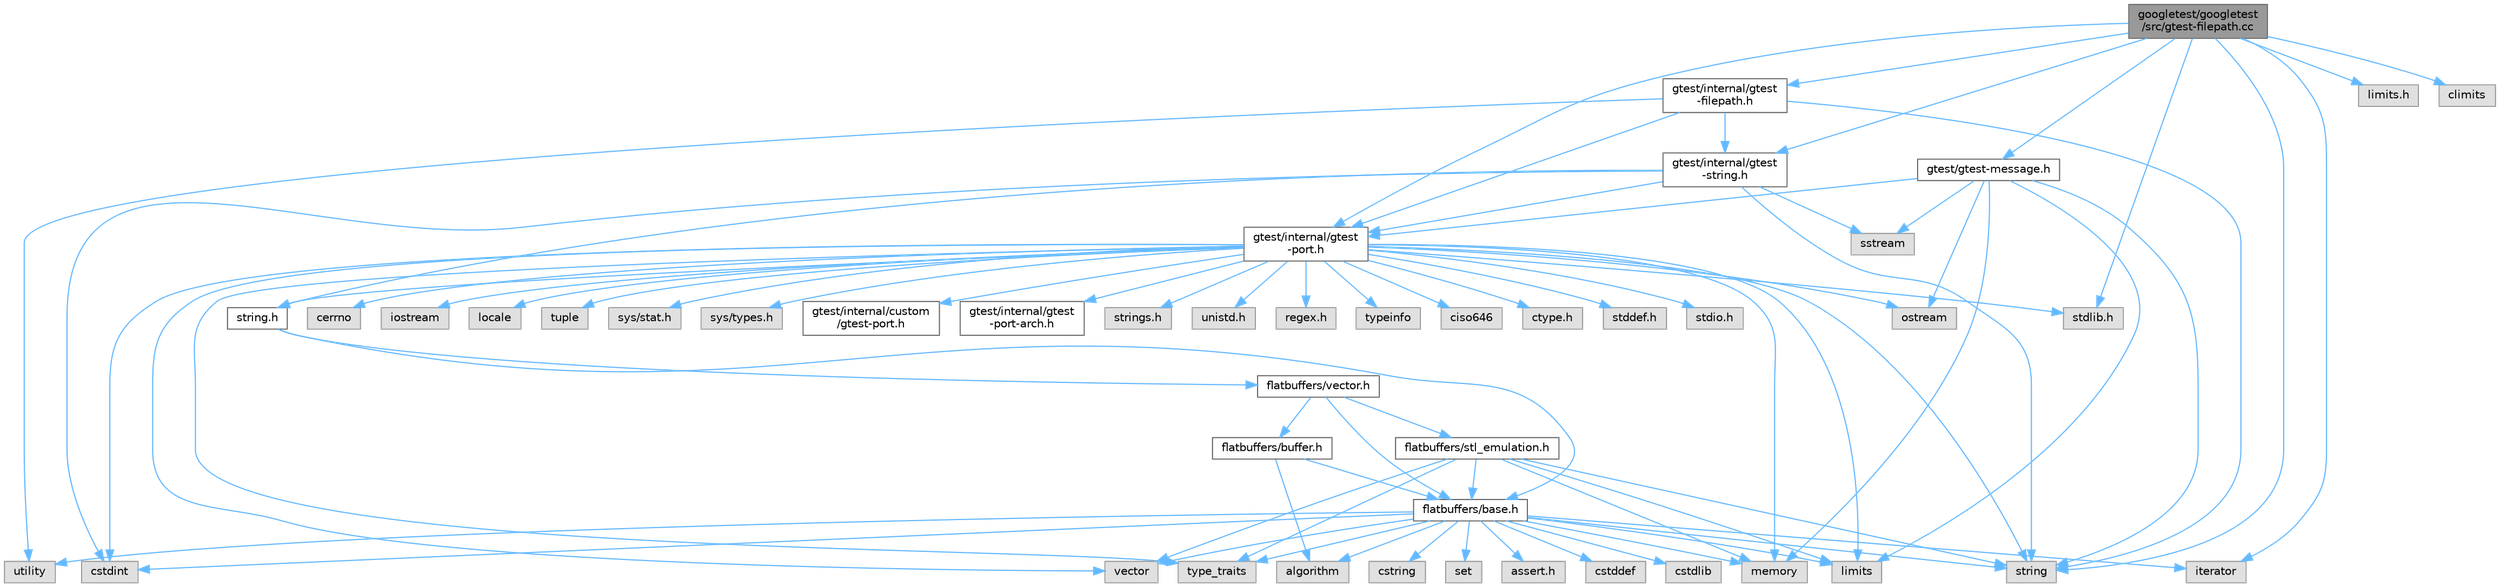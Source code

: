 digraph "googletest/googletest/src/gtest-filepath.cc"
{
 // LATEX_PDF_SIZE
  bgcolor="transparent";
  edge [fontname=Helvetica,fontsize=10,labelfontname=Helvetica,labelfontsize=10];
  node [fontname=Helvetica,fontsize=10,shape=box,height=0.2,width=0.4];
  Node1 [id="Node000001",label="googletest/googletest\l/src/gtest-filepath.cc",height=0.2,width=0.4,color="gray40", fillcolor="grey60", style="filled", fontcolor="black",tooltip=" "];
  Node1 -> Node2 [id="edge1_Node000001_Node000002",color="steelblue1",style="solid",tooltip=" "];
  Node2 [id="Node000002",label="gtest/internal/gtest\l-filepath.h",height=0.2,width=0.4,color="grey40", fillcolor="white", style="filled",URL="$gtest-filepath_8h.html",tooltip=" "];
  Node2 -> Node3 [id="edge2_Node000002_Node000003",color="steelblue1",style="solid",tooltip=" "];
  Node3 [id="Node000003",label="string",height=0.2,width=0.4,color="grey60", fillcolor="#E0E0E0", style="filled",tooltip=" "];
  Node2 -> Node4 [id="edge3_Node000002_Node000004",color="steelblue1",style="solid",tooltip=" "];
  Node4 [id="Node000004",label="utility",height=0.2,width=0.4,color="grey60", fillcolor="#E0E0E0", style="filled",tooltip=" "];
  Node2 -> Node5 [id="edge4_Node000002_Node000005",color="steelblue1",style="solid",tooltip=" "];
  Node5 [id="Node000005",label="gtest/internal/gtest\l-port.h",height=0.2,width=0.4,color="grey40", fillcolor="white", style="filled",URL="$gtest-port_8h.html",tooltip=" "];
  Node5 -> Node6 [id="edge5_Node000005_Node000006",color="steelblue1",style="solid",tooltip=" "];
  Node6 [id="Node000006",label="ciso646",height=0.2,width=0.4,color="grey60", fillcolor="#E0E0E0", style="filled",tooltip=" "];
  Node5 -> Node7 [id="edge6_Node000005_Node000007",color="steelblue1",style="solid",tooltip=" "];
  Node7 [id="Node000007",label="ctype.h",height=0.2,width=0.4,color="grey60", fillcolor="#E0E0E0", style="filled",tooltip=" "];
  Node5 -> Node8 [id="edge7_Node000005_Node000008",color="steelblue1",style="solid",tooltip=" "];
  Node8 [id="Node000008",label="stddef.h",height=0.2,width=0.4,color="grey60", fillcolor="#E0E0E0", style="filled",tooltip=" "];
  Node5 -> Node9 [id="edge8_Node000005_Node000009",color="steelblue1",style="solid",tooltip=" "];
  Node9 [id="Node000009",label="stdio.h",height=0.2,width=0.4,color="grey60", fillcolor="#E0E0E0", style="filled",tooltip=" "];
  Node5 -> Node10 [id="edge9_Node000005_Node000010",color="steelblue1",style="solid",tooltip=" "];
  Node10 [id="Node000010",label="stdlib.h",height=0.2,width=0.4,color="grey60", fillcolor="#E0E0E0", style="filled",tooltip=" "];
  Node5 -> Node11 [id="edge10_Node000005_Node000011",color="steelblue1",style="solid",tooltip=" "];
  Node11 [id="Node000011",label="string.h",height=0.2,width=0.4,color="grey40", fillcolor="white", style="filled",URL="$string_8h.html",tooltip=" "];
  Node11 -> Node12 [id="edge11_Node000011_Node000012",color="steelblue1",style="solid",tooltip=" "];
  Node12 [id="Node000012",label="flatbuffers/base.h",height=0.2,width=0.4,color="grey40", fillcolor="white", style="filled",URL="$base_8h.html",tooltip=" "];
  Node12 -> Node13 [id="edge12_Node000012_Node000013",color="steelblue1",style="solid",tooltip=" "];
  Node13 [id="Node000013",label="assert.h",height=0.2,width=0.4,color="grey60", fillcolor="#E0E0E0", style="filled",tooltip=" "];
  Node12 -> Node14 [id="edge13_Node000012_Node000014",color="steelblue1",style="solid",tooltip=" "];
  Node14 [id="Node000014",label="cstdint",height=0.2,width=0.4,color="grey60", fillcolor="#E0E0E0", style="filled",tooltip=" "];
  Node12 -> Node15 [id="edge14_Node000012_Node000015",color="steelblue1",style="solid",tooltip=" "];
  Node15 [id="Node000015",label="cstddef",height=0.2,width=0.4,color="grey60", fillcolor="#E0E0E0", style="filled",tooltip=" "];
  Node12 -> Node16 [id="edge15_Node000012_Node000016",color="steelblue1",style="solid",tooltip=" "];
  Node16 [id="Node000016",label="cstdlib",height=0.2,width=0.4,color="grey60", fillcolor="#E0E0E0", style="filled",tooltip=" "];
  Node12 -> Node17 [id="edge16_Node000012_Node000017",color="steelblue1",style="solid",tooltip=" "];
  Node17 [id="Node000017",label="cstring",height=0.2,width=0.4,color="grey60", fillcolor="#E0E0E0", style="filled",tooltip=" "];
  Node12 -> Node4 [id="edge17_Node000012_Node000004",color="steelblue1",style="solid",tooltip=" "];
  Node12 -> Node3 [id="edge18_Node000012_Node000003",color="steelblue1",style="solid",tooltip=" "];
  Node12 -> Node18 [id="edge19_Node000012_Node000018",color="steelblue1",style="solid",tooltip=" "];
  Node18 [id="Node000018",label="type_traits",height=0.2,width=0.4,color="grey60", fillcolor="#E0E0E0", style="filled",tooltip=" "];
  Node12 -> Node19 [id="edge20_Node000012_Node000019",color="steelblue1",style="solid",tooltip=" "];
  Node19 [id="Node000019",label="vector",height=0.2,width=0.4,color="grey60", fillcolor="#E0E0E0", style="filled",tooltip=" "];
  Node12 -> Node20 [id="edge21_Node000012_Node000020",color="steelblue1",style="solid",tooltip=" "];
  Node20 [id="Node000020",label="set",height=0.2,width=0.4,color="grey60", fillcolor="#E0E0E0", style="filled",tooltip=" "];
  Node12 -> Node21 [id="edge22_Node000012_Node000021",color="steelblue1",style="solid",tooltip=" "];
  Node21 [id="Node000021",label="algorithm",height=0.2,width=0.4,color="grey60", fillcolor="#E0E0E0", style="filled",tooltip=" "];
  Node12 -> Node22 [id="edge23_Node000012_Node000022",color="steelblue1",style="solid",tooltip=" "];
  Node22 [id="Node000022",label="limits",height=0.2,width=0.4,color="grey60", fillcolor="#E0E0E0", style="filled",tooltip=" "];
  Node12 -> Node23 [id="edge24_Node000012_Node000023",color="steelblue1",style="solid",tooltip=" "];
  Node23 [id="Node000023",label="iterator",height=0.2,width=0.4,color="grey60", fillcolor="#E0E0E0", style="filled",tooltip=" "];
  Node12 -> Node24 [id="edge25_Node000012_Node000024",color="steelblue1",style="solid",tooltip=" "];
  Node24 [id="Node000024",label="memory",height=0.2,width=0.4,color="grey60", fillcolor="#E0E0E0", style="filled",tooltip=" "];
  Node11 -> Node25 [id="edge26_Node000011_Node000025",color="steelblue1",style="solid",tooltip=" "];
  Node25 [id="Node000025",label="flatbuffers/vector.h",height=0.2,width=0.4,color="grey40", fillcolor="white", style="filled",URL="$vector_8h.html",tooltip=" "];
  Node25 -> Node12 [id="edge27_Node000025_Node000012",color="steelblue1",style="solid",tooltip=" "];
  Node25 -> Node26 [id="edge28_Node000025_Node000026",color="steelblue1",style="solid",tooltip=" "];
  Node26 [id="Node000026",label="flatbuffers/buffer.h",height=0.2,width=0.4,color="grey40", fillcolor="white", style="filled",URL="$buffer_8h.html",tooltip=" "];
  Node26 -> Node21 [id="edge29_Node000026_Node000021",color="steelblue1",style="solid",tooltip=" "];
  Node26 -> Node12 [id="edge30_Node000026_Node000012",color="steelblue1",style="solid",tooltip=" "];
  Node25 -> Node27 [id="edge31_Node000025_Node000027",color="steelblue1",style="solid",tooltip=" "];
  Node27 [id="Node000027",label="flatbuffers/stl_emulation.h",height=0.2,width=0.4,color="grey40", fillcolor="white", style="filled",URL="$stl__emulation_8h.html",tooltip=" "];
  Node27 -> Node12 [id="edge32_Node000027_Node000012",color="steelblue1",style="solid",tooltip=" "];
  Node27 -> Node3 [id="edge33_Node000027_Node000003",color="steelblue1",style="solid",tooltip=" "];
  Node27 -> Node18 [id="edge34_Node000027_Node000018",color="steelblue1",style="solid",tooltip=" "];
  Node27 -> Node19 [id="edge35_Node000027_Node000019",color="steelblue1",style="solid",tooltip=" "];
  Node27 -> Node24 [id="edge36_Node000027_Node000024",color="steelblue1",style="solid",tooltip=" "];
  Node27 -> Node22 [id="edge37_Node000027_Node000022",color="steelblue1",style="solid",tooltip=" "];
  Node5 -> Node28 [id="edge38_Node000005_Node000028",color="steelblue1",style="solid",tooltip=" "];
  Node28 [id="Node000028",label="cerrno",height=0.2,width=0.4,color="grey60", fillcolor="#E0E0E0", style="filled",tooltip=" "];
  Node5 -> Node14 [id="edge39_Node000005_Node000014",color="steelblue1",style="solid",tooltip=" "];
  Node5 -> Node29 [id="edge40_Node000005_Node000029",color="steelblue1",style="solid",tooltip=" "];
  Node29 [id="Node000029",label="iostream",height=0.2,width=0.4,color="grey60", fillcolor="#E0E0E0", style="filled",tooltip=" "];
  Node5 -> Node22 [id="edge41_Node000005_Node000022",color="steelblue1",style="solid",tooltip=" "];
  Node5 -> Node30 [id="edge42_Node000005_Node000030",color="steelblue1",style="solid",tooltip=" "];
  Node30 [id="Node000030",label="locale",height=0.2,width=0.4,color="grey60", fillcolor="#E0E0E0", style="filled",tooltip=" "];
  Node5 -> Node24 [id="edge43_Node000005_Node000024",color="steelblue1",style="solid",tooltip=" "];
  Node5 -> Node31 [id="edge44_Node000005_Node000031",color="steelblue1",style="solid",tooltip=" "];
  Node31 [id="Node000031",label="ostream",height=0.2,width=0.4,color="grey60", fillcolor="#E0E0E0", style="filled",tooltip=" "];
  Node5 -> Node3 [id="edge45_Node000005_Node000003",color="steelblue1",style="solid",tooltip=" "];
  Node5 -> Node32 [id="edge46_Node000005_Node000032",color="steelblue1",style="solid",tooltip=" "];
  Node32 [id="Node000032",label="tuple",height=0.2,width=0.4,color="grey60", fillcolor="#E0E0E0", style="filled",tooltip=" "];
  Node5 -> Node18 [id="edge47_Node000005_Node000018",color="steelblue1",style="solid",tooltip=" "];
  Node5 -> Node19 [id="edge48_Node000005_Node000019",color="steelblue1",style="solid",tooltip=" "];
  Node5 -> Node33 [id="edge49_Node000005_Node000033",color="steelblue1",style="solid",tooltip=" "];
  Node33 [id="Node000033",label="sys/stat.h",height=0.2,width=0.4,color="grey60", fillcolor="#E0E0E0", style="filled",tooltip=" "];
  Node5 -> Node34 [id="edge50_Node000005_Node000034",color="steelblue1",style="solid",tooltip=" "];
  Node34 [id="Node000034",label="sys/types.h",height=0.2,width=0.4,color="grey60", fillcolor="#E0E0E0", style="filled",tooltip=" "];
  Node5 -> Node35 [id="edge51_Node000005_Node000035",color="steelblue1",style="solid",tooltip=" "];
  Node35 [id="Node000035",label="gtest/internal/custom\l/gtest-port.h",height=0.2,width=0.4,color="grey40", fillcolor="white", style="filled",URL="$custom_2gtest-port_8h.html",tooltip=" "];
  Node5 -> Node36 [id="edge52_Node000005_Node000036",color="steelblue1",style="solid",tooltip=" "];
  Node36 [id="Node000036",label="gtest/internal/gtest\l-port-arch.h",height=0.2,width=0.4,color="grey40", fillcolor="white", style="filled",URL="$gtest-port-arch_8h.html",tooltip=" "];
  Node5 -> Node37 [id="edge53_Node000005_Node000037",color="steelblue1",style="solid",tooltip=" "];
  Node37 [id="Node000037",label="strings.h",height=0.2,width=0.4,color="grey60", fillcolor="#E0E0E0", style="filled",tooltip=" "];
  Node5 -> Node38 [id="edge54_Node000005_Node000038",color="steelblue1",style="solid",tooltip=" "];
  Node38 [id="Node000038",label="unistd.h",height=0.2,width=0.4,color="grey60", fillcolor="#E0E0E0", style="filled",tooltip=" "];
  Node5 -> Node39 [id="edge55_Node000005_Node000039",color="steelblue1",style="solid",tooltip=" "];
  Node39 [id="Node000039",label="regex.h",height=0.2,width=0.4,color="grey60", fillcolor="#E0E0E0", style="filled",tooltip=" "];
  Node5 -> Node40 [id="edge56_Node000005_Node000040",color="steelblue1",style="solid",tooltip=" "];
  Node40 [id="Node000040",label="typeinfo",height=0.2,width=0.4,color="grey60", fillcolor="#E0E0E0", style="filled",tooltip=" "];
  Node2 -> Node41 [id="edge57_Node000002_Node000041",color="steelblue1",style="solid",tooltip=" "];
  Node41 [id="Node000041",label="gtest/internal/gtest\l-string.h",height=0.2,width=0.4,color="grey40", fillcolor="white", style="filled",URL="$gtest-string_8h.html",tooltip=" "];
  Node41 -> Node11 [id="edge58_Node000041_Node000011",color="steelblue1",style="solid",tooltip=" "];
  Node41 -> Node14 [id="edge59_Node000041_Node000014",color="steelblue1",style="solid",tooltip=" "];
  Node41 -> Node42 [id="edge60_Node000041_Node000042",color="steelblue1",style="solid",tooltip=" "];
  Node42 [id="Node000042",label="sstream",height=0.2,width=0.4,color="grey60", fillcolor="#E0E0E0", style="filled",tooltip=" "];
  Node41 -> Node3 [id="edge61_Node000041_Node000003",color="steelblue1",style="solid",tooltip=" "];
  Node41 -> Node5 [id="edge62_Node000041_Node000005",color="steelblue1",style="solid",tooltip=" "];
  Node1 -> Node10 [id="edge63_Node000001_Node000010",color="steelblue1",style="solid",tooltip=" "];
  Node1 -> Node23 [id="edge64_Node000001_Node000023",color="steelblue1",style="solid",tooltip=" "];
  Node1 -> Node3 [id="edge65_Node000001_Node000003",color="steelblue1",style="solid",tooltip=" "];
  Node1 -> Node43 [id="edge66_Node000001_Node000043",color="steelblue1",style="solid",tooltip=" "];
  Node43 [id="Node000043",label="gtest/gtest-message.h",height=0.2,width=0.4,color="grey40", fillcolor="white", style="filled",URL="$gtest-message_8h.html",tooltip=" "];
  Node43 -> Node22 [id="edge67_Node000043_Node000022",color="steelblue1",style="solid",tooltip=" "];
  Node43 -> Node24 [id="edge68_Node000043_Node000024",color="steelblue1",style="solid",tooltip=" "];
  Node43 -> Node31 [id="edge69_Node000043_Node000031",color="steelblue1",style="solid",tooltip=" "];
  Node43 -> Node42 [id="edge70_Node000043_Node000042",color="steelblue1",style="solid",tooltip=" "];
  Node43 -> Node3 [id="edge71_Node000043_Node000003",color="steelblue1",style="solid",tooltip=" "];
  Node43 -> Node5 [id="edge72_Node000043_Node000005",color="steelblue1",style="solid",tooltip=" "];
  Node1 -> Node5 [id="edge73_Node000001_Node000005",color="steelblue1",style="solid",tooltip=" "];
  Node1 -> Node44 [id="edge74_Node000001_Node000044",color="steelblue1",style="solid",tooltip=" "];
  Node44 [id="Node000044",label="limits.h",height=0.2,width=0.4,color="grey60", fillcolor="#E0E0E0", style="filled",tooltip=" "];
  Node1 -> Node45 [id="edge75_Node000001_Node000045",color="steelblue1",style="solid",tooltip=" "];
  Node45 [id="Node000045",label="climits",height=0.2,width=0.4,color="grey60", fillcolor="#E0E0E0", style="filled",tooltip=" "];
  Node1 -> Node41 [id="edge76_Node000001_Node000041",color="steelblue1",style="solid",tooltip=" "];
}
